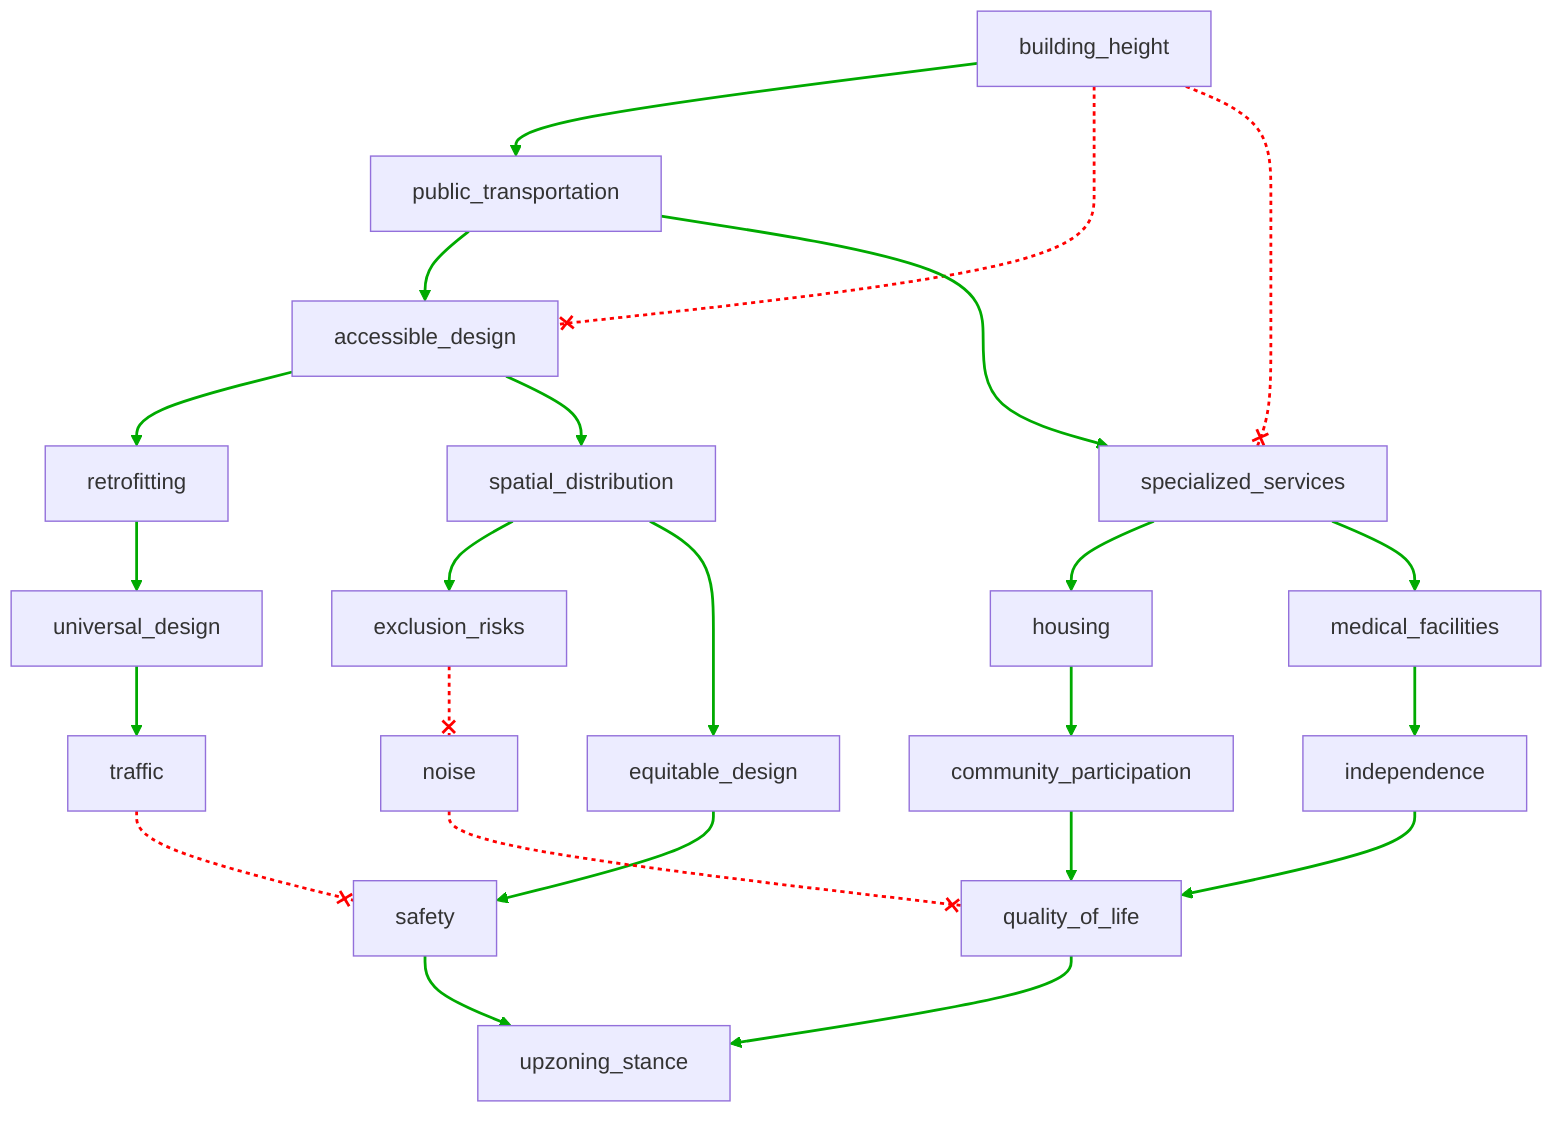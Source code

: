flowchart TD
n1[building_height]
n2[public_transportation]
n3[accessible_design]
n4[specialized_services]
n5[retrofitting]
n6[spatial_distribution]
n7[housing]
n8[medical_facilities]
n9[universal_design]
n10[exclusion_risks]
n11[equitable_design]
n12[community_participation]
n13[independence]
n14[traffic]
n15[noise]
n16[safety]
n17[quality_of_life]
n18[upzoning_stance]
n1 --> n2
n1 --x n3
n1 --x n4
n2 --> n3
n2 --> n4
n3 --> n5
n3 --> n6
n4 --> n7
n4 --> n8
n5 --> n9
n6 --> n10
n6 --> n11
n7 --> n12
n8 --> n13
n9 --> n14
n10 --x n15
n11 --> n16
n12 --> n17
n13 --> n17
n14 --x n16
n15 --x n17
n16 --> n18
n17 --> n18
linkStyle 0 stroke:#00AA00,stroke-width:2px
linkStyle 1 stroke:#FF0000,stroke-dasharray:3,stroke-width:2px
linkStyle 2 stroke:#FF0000,stroke-dasharray:3,stroke-width:2px
linkStyle 3 stroke:#00AA00,stroke-width:2px
linkStyle 4 stroke:#00AA00,stroke-width:2px
linkStyle 5 stroke:#00AA00,stroke-width:2px
linkStyle 6 stroke:#00AA00,stroke-width:2px
linkStyle 7 stroke:#00AA00,stroke-width:2px
linkStyle 8 stroke:#00AA00,stroke-width:2px
linkStyle 9 stroke:#00AA00,stroke-width:2px
linkStyle 10 stroke:#00AA00,stroke-width:2px
linkStyle 11 stroke:#00AA00,stroke-width:2px
linkStyle 12 stroke:#00AA00,stroke-width:2px
linkStyle 13 stroke:#00AA00,stroke-width:2px
linkStyle 14 stroke:#00AA00,stroke-width:2px
linkStyle 15 stroke:#FF0000,stroke-dasharray:3,stroke-width:2px
linkStyle 16 stroke:#00AA00,stroke-width:2px
linkStyle 17 stroke:#00AA00,stroke-width:2px
linkStyle 18 stroke:#00AA00,stroke-width:2px
linkStyle 19 stroke:#FF0000,stroke-dasharray:3,stroke-width:2px
linkStyle 20 stroke:#FF0000,stroke-dasharray:3,stroke-width:2px
linkStyle 21 stroke:#00AA00,stroke-width:2px
linkStyle 22 stroke:#00AA00,stroke-width:2px